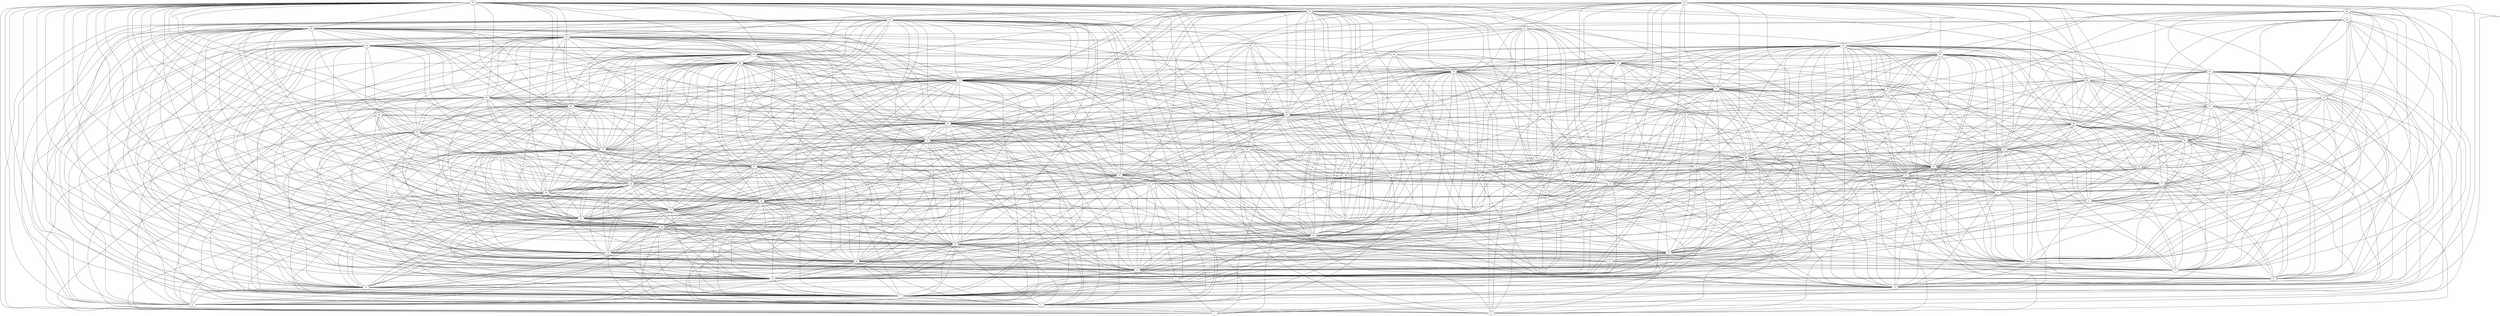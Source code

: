 digraph "sensornet-topology" {
label = "";
rankdir="BT";"0"->"7" [arrowhead = "both"] 
"0"->"10" [arrowhead = "both"] 
"0"->"12" [arrowhead = "both"] 
"0"->"18" [arrowhead = "both"] 
"0"->"19" [arrowhead = "both"] 
"0"->"23" [arrowhead = "both"] 
"0"->"30" [arrowhead = "both"] 
"0"->"34" [arrowhead = "both"] 
"0"->"35" [arrowhead = "both"] 
"0"->"36" [arrowhead = "both"] 
"0"->"44" [arrowhead = "both"] 
"0"->"47" [arrowhead = "both"] 
"0"->"57" [arrowhead = "both"] 
"0"->"60" [arrowhead = "both"] 
"0"->"62" [arrowhead = "both"] 
"0"->"68" [arrowhead = "both"] 
"0"->"69" [arrowhead = "both"] 
"0"->"73" [arrowhead = "both"] 
"0"->"80" [arrowhead = "both"] 
"0"->"84" [arrowhead = "both"] 
"0"->"85" [arrowhead = "both"] 
"0"->"86" [arrowhead = "both"] 
"0"->"94" [arrowhead = "both"] 
"0"->"97" [arrowhead = "both"] 
"1"->"3" [arrowhead = "both"] 
"1"->"5" [arrowhead = "both"] 
"1"->"6" [arrowhead = "both"] 
"1"->"26" [arrowhead = "both"] 
"1"->"40" [arrowhead = "both"] 
"1"->"44" [arrowhead = "both"] 
"1"->"53" [arrowhead = "both"] 
"1"->"55" [arrowhead = "both"] 
"1"->"56" [arrowhead = "both"] 
"1"->"70" [arrowhead = "both"] 
"1"->"90" [arrowhead = "both"] 
"1"->"94" [arrowhead = "both"] 
"1"->"97" [arrowhead = "both"] 
"2"->"22" [arrowhead = "both"] 
"2"->"31" [arrowhead = "both"] 
"2"->"32" [arrowhead = "both"] 
"2"->"40" [arrowhead = "both"] 
"2"->"69" [arrowhead = "both"] 
"2"->"72" [arrowhead = "both"] 
"2"->"78" [arrowhead = "both"] 
"2"->"90" [arrowhead = "both"] 
"3"->"13" [arrowhead = "both"] 
"3"->"21" [arrowhead = "both"] 
"3"->"40" [arrowhead = "both"] 
"3"->"51" [arrowhead = "both"] 
"3"->"74" [arrowhead = "both"] 
"3"->"81" [arrowhead = "both"] 
"3"->"84" [arrowhead = "both"] 
"3"->"90" [arrowhead = "both"] 
"4"->"5" [arrowhead = "both"] 
"4"->"27" [arrowhead = "both"] 
"4"->"28" [arrowhead = "both"] 
"4"->"29" [arrowhead = "both"] 
"4"->"42" [arrowhead = "both"] 
"4"->"43" [arrowhead = "both"] 
"4"->"47" [arrowhead = "both"] 
"4"->"55" [arrowhead = "both"] 
"4"->"58" [arrowhead = "both"] 
"4"->"60" [arrowhead = "both"] 
"4"->"76" [arrowhead = "both"] 
"4"->"77" [arrowhead = "both"] 
"4"->"78" [arrowhead = "both"] 
"4"->"79" [arrowhead = "both"] 
"4"->"93" [arrowhead = "both"] 
"4"->"97" [arrowhead = "both"] 
"5"->"7" [arrowhead = "both"] 
"5"->"12" [arrowhead = "both"] 
"5"->"18" [arrowhead = "both"] 
"5"->"19" [arrowhead = "both"] 
"5"->"23" [arrowhead = "both"] 
"5"->"30" [arrowhead = "both"] 
"5"->"31" [arrowhead = "both"] 
"5"->"34" [arrowhead = "both"] 
"5"->"35" [arrowhead = "both"] 
"5"->"36" [arrowhead = "both"] 
"5"->"44" [arrowhead = "both"] 
"5"->"45" [arrowhead = "both"] 
"5"->"47" [arrowhead = "both"] 
"5"->"51" [arrowhead = "both"] 
"5"->"54" [arrowhead = "both"] 
"5"->"57" [arrowhead = "both"] 
"5"->"62" [arrowhead = "both"] 
"5"->"68" [arrowhead = "both"] 
"5"->"73" [arrowhead = "both"] 
"5"->"75" [arrowhead = "both"] 
"5"->"80" [arrowhead = "both"] 
"5"->"81" [arrowhead = "both"] 
"5"->"84" [arrowhead = "both"] 
"5"->"85" [arrowhead = "both"] 
"5"->"86" [arrowhead = "both"] 
"5"->"87" [arrowhead = "both"] 
"5"->"94" [arrowhead = "both"] 
"5"->"95" [arrowhead = "both"] 
"5"->"97" [arrowhead = "both"] 
"6"->"8" [arrowhead = "both"] 
"6"->"9" [arrowhead = "both"] 
"6"->"13" [arrowhead = "both"] 
"6"->"16" [arrowhead = "both"] 
"6"->"17" [arrowhead = "both"] 
"6"->"21" [arrowhead = "both"] 
"6"->"23" [arrowhead = "both"] 
"6"->"24" [arrowhead = "both"] 
"6"->"32" [arrowhead = "both"] 
"6"->"33" [arrowhead = "both"] 
"6"->"37" [arrowhead = "both"] 
"6"->"41" [arrowhead = "both"] 
"6"->"43" [arrowhead = "both"] 
"6"->"49" [arrowhead = "both"] 
"6"->"51" [arrowhead = "both"] 
"6"->"53" [arrowhead = "both"] 
"6"->"58" [arrowhead = "both"] 
"6"->"59" [arrowhead = "both"] 
"6"->"61" [arrowhead = "both"] 
"6"->"63" [arrowhead = "both"] 
"6"->"66" [arrowhead = "both"] 
"6"->"67" [arrowhead = "both"] 
"6"->"71" [arrowhead = "both"] 
"6"->"74" [arrowhead = "both"] 
"6"->"82" [arrowhead = "both"] 
"6"->"83" [arrowhead = "both"] 
"6"->"87" [arrowhead = "both"] 
"6"->"91" [arrowhead = "both"] 
"6"->"93" [arrowhead = "both"] 
"6"->"99" [arrowhead = "both"] 
"7"->"10" [arrowhead = "both"] 
"7"->"12" [arrowhead = "both"] 
"7"->"13" [arrowhead = "both"] 
"7"->"18" [arrowhead = "both"] 
"7"->"19" [arrowhead = "both"] 
"7"->"21" [arrowhead = "both"] 
"7"->"23" [arrowhead = "both"] 
"7"->"24" [arrowhead = "both"] 
"7"->"30" [arrowhead = "both"] 
"7"->"31" [arrowhead = "both"] 
"7"->"33" [arrowhead = "both"] 
"7"->"34" [arrowhead = "both"] 
"7"->"35" [arrowhead = "both"] 
"7"->"36" [arrowhead = "both"] 
"7"->"44" [arrowhead = "both"] 
"7"->"45" [arrowhead = "both"] 
"7"->"47" [arrowhead = "both"] 
"7"->"49" [arrowhead = "both"] 
"7"->"53" [arrowhead = "both"] 
"7"->"55" [arrowhead = "both"] 
"7"->"60" [arrowhead = "both"] 
"7"->"62" [arrowhead = "both"] 
"7"->"63" [arrowhead = "both"] 
"7"->"64" [arrowhead = "both"] 
"7"->"67" [arrowhead = "both"] 
"7"->"68" [arrowhead = "both"] 
"7"->"69" [arrowhead = "both"] 
"7"->"71" [arrowhead = "both"] 
"7"->"73" [arrowhead = "both"] 
"7"->"74" [arrowhead = "both"] 
"7"->"80" [arrowhead = "both"] 
"7"->"81" [arrowhead = "both"] 
"7"->"83" [arrowhead = "both"] 
"7"->"84" [arrowhead = "both"] 
"7"->"85" [arrowhead = "both"] 
"7"->"86" [arrowhead = "both"] 
"7"->"94" [arrowhead = "both"] 
"7"->"95" [arrowhead = "both"] 
"7"->"96" [arrowhead = "both"] 
"7"->"97" [arrowhead = "both"] 
"7"->"99" [arrowhead = "both"] 
"8"->"9" [arrowhead = "both"] 
"8"->"16" [arrowhead = "both"] 
"8"->"17" [arrowhead = "both"] 
"8"->"18" [arrowhead = "both"] 
"8"->"20" [arrowhead = "both"] 
"8"->"32" [arrowhead = "both"] 
"8"->"37" [arrowhead = "both"] 
"8"->"43" [arrowhead = "both"] 
"8"->"46" [arrowhead = "both"] 
"8"->"48" [arrowhead = "both"] 
"8"->"56" [arrowhead = "both"] 
"8"->"59" [arrowhead = "both"] 
"8"->"66" [arrowhead = "both"] 
"8"->"67" [arrowhead = "both"] 
"8"->"70" [arrowhead = "both"] 
"8"->"72" [arrowhead = "both"] 
"8"->"81" [arrowhead = "both"] 
"8"->"82" [arrowhead = "both"] 
"8"->"87" [arrowhead = "both"] 
"8"->"93" [arrowhead = "both"] 
"8"->"96" [arrowhead = "both"] 
"8"->"98" [arrowhead = "both"] 
"9"->"14" [arrowhead = "both"] 
"9"->"16" [arrowhead = "both"] 
"9"->"17" [arrowhead = "both"] 
"9"->"20" [arrowhead = "both"] 
"9"->"23" [arrowhead = "both"] 
"9"->"28" [arrowhead = "both"] 
"9"->"32" [arrowhead = "both"] 
"9"->"37" [arrowhead = "both"] 
"9"->"43" [arrowhead = "both"] 
"9"->"46" [arrowhead = "both"] 
"9"->"48" [arrowhead = "both"] 
"9"->"56" [arrowhead = "both"] 
"9"->"58" [arrowhead = "both"] 
"9"->"60" [arrowhead = "both"] 
"9"->"64" [arrowhead = "both"] 
"9"->"66" [arrowhead = "both"] 
"9"->"67" [arrowhead = "both"] 
"9"->"70" [arrowhead = "both"] 
"9"->"82" [arrowhead = "both"] 
"9"->"87" [arrowhead = "both"] 
"9"->"93" [arrowhead = "both"] 
"9"->"96" [arrowhead = "both"] 
"9"->"97" [arrowhead = "both"] 
"9"->"98" [arrowhead = "both"] 
"10"->"12" [arrowhead = "both"] 
"10"->"18" [arrowhead = "both"] 
"10"->"19" [arrowhead = "both"] 
"10"->"23" [arrowhead = "both"] 
"10"->"30" [arrowhead = "both"] 
"10"->"31" [arrowhead = "both"] 
"10"->"34" [arrowhead = "both"] 
"10"->"35" [arrowhead = "both"] 
"10"->"36" [arrowhead = "both"] 
"10"->"44" [arrowhead = "both"] 
"10"->"47" [arrowhead = "both"] 
"10"->"57" [arrowhead = "both"] 
"10"->"62" [arrowhead = "both"] 
"10"->"68" [arrowhead = "both"] 
"10"->"69" [arrowhead = "both"] 
"10"->"73" [arrowhead = "both"] 
"10"->"80" [arrowhead = "both"] 
"10"->"81" [arrowhead = "both"] 
"10"->"84" [arrowhead = "both"] 
"10"->"85" [arrowhead = "both"] 
"10"->"86" [arrowhead = "both"] 
"10"->"94" [arrowhead = "both"] 
"10"->"96" [arrowhead = "both"] 
"10"->"97" [arrowhead = "both"] 
"11"->"18" [arrowhead = "both"] 
"11"->"27" [arrowhead = "both"] 
"11"->"38" [arrowhead = "both"] 
"11"->"77" [arrowhead = "both"] 
"11"->"80" [arrowhead = "both"] 
"11"->"88" [arrowhead = "both"] 
"11"->"91" [arrowhead = "both"] 
"12"->"13" [arrowhead = "both"] 
"12"->"14" [arrowhead = "both"] 
"12"->"18" [arrowhead = "both"] 
"12"->"19" [arrowhead = "both"] 
"12"->"21" [arrowhead = "both"] 
"12"->"23" [arrowhead = "both"] 
"12"->"24" [arrowhead = "both"] 
"12"->"30" [arrowhead = "both"] 
"12"->"31" [arrowhead = "both"] 
"12"->"33" [arrowhead = "both"] 
"12"->"34" [arrowhead = "both"] 
"12"->"35" [arrowhead = "both"] 
"12"->"36" [arrowhead = "both"] 
"12"->"40" [arrowhead = "both"] 
"12"->"44" [arrowhead = "both"] 
"12"->"45" [arrowhead = "both"] 
"12"->"47" [arrowhead = "both"] 
"12"->"49" [arrowhead = "both"] 
"12"->"55" [arrowhead = "both"] 
"12"->"57" [arrowhead = "both"] 
"12"->"60" [arrowhead = "both"] 
"12"->"63" [arrowhead = "both"] 
"12"->"64" [arrowhead = "both"] 
"12"->"68" [arrowhead = "both"] 
"12"->"69" [arrowhead = "both"] 
"12"->"71" [arrowhead = "both"] 
"12"->"73" [arrowhead = "both"] 
"12"->"74" [arrowhead = "both"] 
"12"->"80" [arrowhead = "both"] 
"12"->"81" [arrowhead = "both"] 
"12"->"83" [arrowhead = "both"] 
"12"->"84" [arrowhead = "both"] 
"12"->"85" [arrowhead = "both"] 
"12"->"86" [arrowhead = "both"] 
"12"->"93" [arrowhead = "both"] 
"12"->"94" [arrowhead = "both"] 
"12"->"95" [arrowhead = "both"] 
"12"->"97" [arrowhead = "both"] 
"12"->"99" [arrowhead = "both"] 
"13"->"17" [arrowhead = "both"] 
"13"->"18" [arrowhead = "both"] 
"13"->"21" [arrowhead = "both"] 
"13"->"23" [arrowhead = "both"] 
"13"->"24" [arrowhead = "both"] 
"13"->"30" [arrowhead = "both"] 
"13"->"33" [arrowhead = "both"] 
"13"->"34" [arrowhead = "both"] 
"13"->"35" [arrowhead = "both"] 
"13"->"36" [arrowhead = "both"] 
"13"->"41" [arrowhead = "both"] 
"13"->"43" [arrowhead = "both"] 
"13"->"44" [arrowhead = "both"] 
"13"->"45" [arrowhead = "both"] 
"13"->"47" [arrowhead = "both"] 
"13"->"49" [arrowhead = "both"] 
"13"->"56" [arrowhead = "both"] 
"13"->"57" [arrowhead = "both"] 
"13"->"62" [arrowhead = "both"] 
"13"->"68" [arrowhead = "both"] 
"13"->"71" [arrowhead = "both"] 
"13"->"73" [arrowhead = "both"] 
"13"->"74" [arrowhead = "both"] 
"13"->"80" [arrowhead = "both"] 
"13"->"83" [arrowhead = "both"] 
"13"->"84" [arrowhead = "both"] 
"13"->"85" [arrowhead = "both"] 
"13"->"86" [arrowhead = "both"] 
"13"->"91" [arrowhead = "both"] 
"13"->"93" [arrowhead = "both"] 
"13"->"94" [arrowhead = "both"] 
"13"->"95" [arrowhead = "both"] 
"13"->"97" [arrowhead = "both"] 
"13"->"98" [arrowhead = "both"] 
"13"->"99" [arrowhead = "both"] 
"14"->"21" [arrowhead = "both"] 
"14"->"35" [arrowhead = "both"] 
"14"->"37" [arrowhead = "both"] 
"14"->"59" [arrowhead = "both"] 
"14"->"62" [arrowhead = "both"] 
"14"->"85" [arrowhead = "both"] 
"14"->"87" [arrowhead = "both"] 
"14"->"94" [arrowhead = "both"] 
"15"->"28" [arrowhead = "both"] 
"15"->"29" [arrowhead = "both"] 
"15"->"35" [arrowhead = "both"] 
"15"->"42" [arrowhead = "both"] 
"15"->"62" [arrowhead = "both"] 
"15"->"78" [arrowhead = "both"] 
"15"->"91" [arrowhead = "both"] 
"15"->"92" [arrowhead = "both"] 
"16"->"17" [arrowhead = "both"] 
"16"->"20" [arrowhead = "both"] 
"16"->"21" [arrowhead = "both"] 
"16"->"32" [arrowhead = "both"] 
"16"->"35" [arrowhead = "both"] 
"16"->"37" [arrowhead = "both"] 
"16"->"41" [arrowhead = "both"] 
"16"->"42" [arrowhead = "both"] 
"16"->"43" [arrowhead = "both"] 
"16"->"47" [arrowhead = "both"] 
"16"->"49" [arrowhead = "both"] 
"16"->"56" [arrowhead = "both"] 
"16"->"58" [arrowhead = "both"] 
"16"->"59" [arrowhead = "both"] 
"16"->"67" [arrowhead = "both"] 
"16"->"70" [arrowhead = "both"] 
"16"->"71" [arrowhead = "both"] 
"16"->"82" [arrowhead = "both"] 
"16"->"87" [arrowhead = "both"] 
"16"->"91" [arrowhead = "both"] 
"16"->"93" [arrowhead = "both"] 
"16"->"99" [arrowhead = "both"] 
"17"->"20" [arrowhead = "both"] 
"17"->"32" [arrowhead = "both"] 
"17"->"37" [arrowhead = "both"] 
"17"->"41" [arrowhead = "both"] 
"17"->"43" [arrowhead = "both"] 
"17"->"56" [arrowhead = "both"] 
"17"->"58" [arrowhead = "both"] 
"17"->"59" [arrowhead = "both"] 
"17"->"63" [arrowhead = "both"] 
"17"->"66" [arrowhead = "both"] 
"17"->"70" [arrowhead = "both"] 
"17"->"82" [arrowhead = "both"] 
"17"->"87" [arrowhead = "both"] 
"17"->"91" [arrowhead = "both"] 
"17"->"93" [arrowhead = "both"] 
"18"->"19" [arrowhead = "both"] 
"18"->"21" [arrowhead = "both"] 
"18"->"23" [arrowhead = "both"] 
"18"->"24" [arrowhead = "both"] 
"18"->"30" [arrowhead = "both"] 
"18"->"31" [arrowhead = "both"] 
"18"->"34" [arrowhead = "both"] 
"18"->"35" [arrowhead = "both"] 
"18"->"36" [arrowhead = "both"] 
"18"->"44" [arrowhead = "both"] 
"18"->"45" [arrowhead = "both"] 
"18"->"46" [arrowhead = "both"] 
"18"->"47" [arrowhead = "both"] 
"18"->"55" [arrowhead = "both"] 
"18"->"57" [arrowhead = "both"] 
"18"->"58" [arrowhead = "both"] 
"18"->"60" [arrowhead = "both"] 
"18"->"62" [arrowhead = "both"] 
"18"->"63" [arrowhead = "both"] 
"18"->"69" [arrowhead = "both"] 
"18"->"73" [arrowhead = "both"] 
"18"->"74" [arrowhead = "both"] 
"18"->"80" [arrowhead = "both"] 
"18"->"81" [arrowhead = "both"] 
"18"->"84" [arrowhead = "both"] 
"18"->"85" [arrowhead = "both"] 
"18"->"86" [arrowhead = "both"] 
"18"->"94" [arrowhead = "both"] 
"18"->"95" [arrowhead = "both"] 
"18"->"97" [arrowhead = "both"] 
"19"->"20" [arrowhead = "both"] 
"19"->"23" [arrowhead = "both"] 
"19"->"29" [arrowhead = "both"] 
"19"->"30" [arrowhead = "both"] 
"19"->"34" [arrowhead = "both"] 
"19"->"35" [arrowhead = "both"] 
"19"->"36" [arrowhead = "both"] 
"19"->"44" [arrowhead = "both"] 
"19"->"47" [arrowhead = "both"] 
"19"->"55" [arrowhead = "both"] 
"19"->"57" [arrowhead = "both"] 
"19"->"60" [arrowhead = "both"] 
"19"->"62" [arrowhead = "both"] 
"19"->"68" [arrowhead = "both"] 
"19"->"73" [arrowhead = "both"] 
"19"->"78" [arrowhead = "both"] 
"19"->"79" [arrowhead = "both"] 
"19"->"80" [arrowhead = "both"] 
"19"->"84" [arrowhead = "both"] 
"19"->"85" [arrowhead = "both"] 
"19"->"86" [arrowhead = "both"] 
"19"->"94" [arrowhead = "both"] 
"19"->"97" [arrowhead = "both"] 
"20"->"37" [arrowhead = "both"] 
"20"->"46" [arrowhead = "both"] 
"20"->"48" [arrowhead = "both"] 
"20"->"58" [arrowhead = "both"] 
"20"->"59" [arrowhead = "both"] 
"20"->"66" [arrowhead = "both"] 
"20"->"67" [arrowhead = "both"] 
"20"->"80" [arrowhead = "both"] 
"20"->"87" [arrowhead = "both"] 
"20"->"95" [arrowhead = "both"] 
"20"->"96" [arrowhead = "both"] 
"20"->"98" [arrowhead = "both"] 
"21"->"23" [arrowhead = "both"] 
"21"->"24" [arrowhead = "both"] 
"21"->"32" [arrowhead = "both"] 
"21"->"33" [arrowhead = "both"] 
"21"->"41" [arrowhead = "both"] 
"21"->"43" [arrowhead = "both"] 
"21"->"45" [arrowhead = "both"] 
"21"->"48" [arrowhead = "both"] 
"21"->"49" [arrowhead = "both"] 
"21"->"53" [arrowhead = "both"] 
"21"->"56" [arrowhead = "both"] 
"21"->"57" [arrowhead = "both"] 
"21"->"62" [arrowhead = "both"] 
"21"->"63" [arrowhead = "both"] 
"21"->"66" [arrowhead = "both"] 
"21"->"73" [arrowhead = "both"] 
"21"->"74" [arrowhead = "both"] 
"21"->"80" [arrowhead = "both"] 
"21"->"82" [arrowhead = "both"] 
"21"->"83" [arrowhead = "both"] 
"21"->"91" [arrowhead = "both"] 
"21"->"93" [arrowhead = "both"] 
"21"->"95" [arrowhead = "both"] 
"21"->"99" [arrowhead = "both"] 
"22"->"32" [arrowhead = "both"] 
"22"->"40" [arrowhead = "both"] 
"22"->"47" [arrowhead = "both"] 
"22"->"52" [arrowhead = "both"] 
"22"->"78" [arrowhead = "both"] 
"22"->"90" [arrowhead = "both"] 
"23"->"24" [arrowhead = "both"] 
"23"->"30" [arrowhead = "both"] 
"23"->"31" [arrowhead = "both"] 
"23"->"33" [arrowhead = "both"] 
"23"->"34" [arrowhead = "both"] 
"23"->"35" [arrowhead = "both"] 
"23"->"36" [arrowhead = "both"] 
"23"->"44" [arrowhead = "both"] 
"23"->"45" [arrowhead = "both"] 
"23"->"47" [arrowhead = "both"] 
"23"->"49" [arrowhead = "both"] 
"23"->"55" [arrowhead = "both"] 
"23"->"56" [arrowhead = "both"] 
"23"->"57" [arrowhead = "both"] 
"23"->"59" [arrowhead = "both"] 
"23"->"60" [arrowhead = "both"] 
"23"->"62" [arrowhead = "both"] 
"23"->"63" [arrowhead = "both"] 
"23"->"68" [arrowhead = "both"] 
"23"->"69" [arrowhead = "both"] 
"23"->"71" [arrowhead = "both"] 
"23"->"74" [arrowhead = "both"] 
"23"->"79" [arrowhead = "both"] 
"23"->"80" [arrowhead = "both"] 
"23"->"81" [arrowhead = "both"] 
"23"->"83" [arrowhead = "both"] 
"23"->"84" [arrowhead = "both"] 
"23"->"85" [arrowhead = "both"] 
"23"->"86" [arrowhead = "both"] 
"23"->"94" [arrowhead = "both"] 
"23"->"95" [arrowhead = "both"] 
"23"->"97" [arrowhead = "both"] 
"23"->"99" [arrowhead = "both"] 
"24"->"30" [arrowhead = "both"] 
"24"->"33" [arrowhead = "both"] 
"24"->"34" [arrowhead = "both"] 
"24"->"41" [arrowhead = "both"] 
"24"->"43" [arrowhead = "both"] 
"24"->"45" [arrowhead = "both"] 
"24"->"47" [arrowhead = "both"] 
"24"->"49" [arrowhead = "both"] 
"24"->"50" [arrowhead = "both"] 
"24"->"56" [arrowhead = "both"] 
"24"->"57" [arrowhead = "both"] 
"24"->"62" [arrowhead = "both"] 
"24"->"63" [arrowhead = "both"] 
"24"->"68" [arrowhead = "both"] 
"24"->"71" [arrowhead = "both"] 
"24"->"73" [arrowhead = "both"] 
"24"->"76" [arrowhead = "both"] 
"24"->"80" [arrowhead = "both"] 
"24"->"83" [arrowhead = "both"] 
"24"->"84" [arrowhead = "both"] 
"24"->"91" [arrowhead = "both"] 
"24"->"93" [arrowhead = "both"] 
"24"->"95" [arrowhead = "both"] 
"24"->"97" [arrowhead = "both"] 
"24"->"99" [arrowhead = "both"] 
"25"->"26" [arrowhead = "both"] 
"25"->"28" [arrowhead = "both"] 
"25"->"39" [arrowhead = "both"] 
"25"->"43" [arrowhead = "both"] 
"25"->"76" [arrowhead = "both"] 
"25"->"89" [arrowhead = "both"] 
"25"->"95" [arrowhead = "both"] 
"26"->"35" [arrowhead = "both"] 
"26"->"39" [arrowhead = "both"] 
"26"->"51" [arrowhead = "both"] 
"26"->"52" [arrowhead = "both"] 
"26"->"75" [arrowhead = "both"] 
"26"->"89" [arrowhead = "both"] 
"27"->"38" [arrowhead = "both"] 
"27"->"42" [arrowhead = "both"] 
"27"->"46" [arrowhead = "both"] 
"27"->"54" [arrowhead = "both"] 
"27"->"61" [arrowhead = "both"] 
"27"->"88" [arrowhead = "both"] 
"28"->"42" [arrowhead = "both"] 
"28"->"54" [arrowhead = "both"] 
"28"->"63" [arrowhead = "both"] 
"28"->"65" [arrowhead = "both"] 
"28"->"78" [arrowhead = "both"] 
"28"->"92" [arrowhead = "both"] 
"29"->"42" [arrowhead = "both"] 
"29"->"43" [arrowhead = "both"] 
"29"->"46" [arrowhead = "both"] 
"29"->"48" [arrowhead = "both"] 
"29"->"54" [arrowhead = "both"] 
"29"->"65" [arrowhead = "both"] 
"29"->"69" [arrowhead = "both"] 
"29"->"73" [arrowhead = "both"] 
"29"->"92" [arrowhead = "both"] 
"29"->"93" [arrowhead = "both"] 
"29"->"96" [arrowhead = "both"] 
"30"->"31" [arrowhead = "both"] 
"30"->"34" [arrowhead = "both"] 
"30"->"35" [arrowhead = "both"] 
"30"->"36" [arrowhead = "both"] 
"30"->"44" [arrowhead = "both"] 
"30"->"45" [arrowhead = "both"] 
"30"->"47" [arrowhead = "both"] 
"30"->"55" [arrowhead = "both"] 
"30"->"57" [arrowhead = "both"] 
"30"->"60" [arrowhead = "both"] 
"30"->"61" [arrowhead = "both"] 
"30"->"62" [arrowhead = "both"] 
"30"->"63" [arrowhead = "both"] 
"30"->"68" [arrowhead = "both"] 
"30"->"69" [arrowhead = "both"] 
"30"->"73" [arrowhead = "both"] 
"30"->"74" [arrowhead = "both"] 
"30"->"81" [arrowhead = "both"] 
"30"->"84" [arrowhead = "both"] 
"30"->"85" [arrowhead = "both"] 
"30"->"86" [arrowhead = "both"] 
"30"->"94" [arrowhead = "both"] 
"30"->"95" [arrowhead = "both"] 
"30"->"97" [arrowhead = "both"] 
"31"->"34" [arrowhead = "both"] 
"31"->"35" [arrowhead = "both"] 
"31"->"36" [arrowhead = "both"] 
"31"->"44" [arrowhead = "both"] 
"31"->"45" [arrowhead = "both"] 
"31"->"46" [arrowhead = "both"] 
"31"->"47" [arrowhead = "both"] 
"31"->"52" [arrowhead = "both"] 
"31"->"55" [arrowhead = "both"] 
"31"->"57" [arrowhead = "both"] 
"31"->"60" [arrowhead = "both"] 
"31"->"62" [arrowhead = "both"] 
"31"->"68" [arrowhead = "both"] 
"31"->"73" [arrowhead = "both"] 
"31"->"80" [arrowhead = "both"] 
"31"->"84" [arrowhead = "both"] 
"31"->"85" [arrowhead = "both"] 
"31"->"86" [arrowhead = "both"] 
"31"->"89" [arrowhead = "both"] 
"31"->"94" [arrowhead = "both"] 
"31"->"95" [arrowhead = "both"] 
"31"->"97" [arrowhead = "both"] 
"32"->"37" [arrowhead = "both"] 
"32"->"41" [arrowhead = "both"] 
"32"->"43" [arrowhead = "both"] 
"32"->"49" [arrowhead = "both"] 
"32"->"56" [arrowhead = "both"] 
"32"->"57" [arrowhead = "both"] 
"32"->"58" [arrowhead = "both"] 
"32"->"59" [arrowhead = "both"] 
"32"->"66" [arrowhead = "both"] 
"32"->"67" [arrowhead = "both"] 
"32"->"71" [arrowhead = "both"] 
"32"->"77" [arrowhead = "both"] 
"32"->"87" [arrowhead = "both"] 
"32"->"91" [arrowhead = "both"] 
"32"->"93" [arrowhead = "both"] 
"32"->"99" [arrowhead = "both"] 
"33"->"41" [arrowhead = "both"] 
"33"->"42" [arrowhead = "both"] 
"33"->"43" [arrowhead = "both"] 
"33"->"45" [arrowhead = "both"] 
"33"->"49" [arrowhead = "both"] 
"33"->"56" [arrowhead = "both"] 
"33"->"57" [arrowhead = "both"] 
"33"->"62" [arrowhead = "both"] 
"33"->"63" [arrowhead = "both"] 
"33"->"64" [arrowhead = "both"] 
"33"->"71" [arrowhead = "both"] 
"33"->"73" [arrowhead = "both"] 
"33"->"74" [arrowhead = "both"] 
"33"->"91" [arrowhead = "both"] 
"33"->"93" [arrowhead = "both"] 
"33"->"95" [arrowhead = "both"] 
"33"->"99" [arrowhead = "both"] 
"34"->"35" [arrowhead = "both"] 
"34"->"36" [arrowhead = "both"] 
"34"->"44" [arrowhead = "both"] 
"34"->"47" [arrowhead = "both"] 
"34"->"55" [arrowhead = "both"] 
"34"->"57" [arrowhead = "both"] 
"34"->"60" [arrowhead = "both"] 
"34"->"62" [arrowhead = "both"] 
"34"->"63" [arrowhead = "both"] 
"34"->"68" [arrowhead = "both"] 
"34"->"69" [arrowhead = "both"] 
"34"->"70" [arrowhead = "both"] 
"34"->"73" [arrowhead = "both"] 
"34"->"74" [arrowhead = "both"] 
"34"->"80" [arrowhead = "both"] 
"34"->"81" [arrowhead = "both"] 
"34"->"85" [arrowhead = "both"] 
"34"->"86" [arrowhead = "both"] 
"34"->"89" [arrowhead = "both"] 
"34"->"90" [arrowhead = "both"] 
"34"->"94" [arrowhead = "both"] 
"34"->"97" [arrowhead = "both"] 
"35"->"36" [arrowhead = "both"] 
"35"->"39" [arrowhead = "both"] 
"35"->"42" [arrowhead = "both"] 
"35"->"44" [arrowhead = "both"] 
"35"->"47" [arrowhead = "both"] 
"35"->"55" [arrowhead = "both"] 
"35"->"57" [arrowhead = "both"] 
"35"->"60" [arrowhead = "both"] 
"35"->"62" [arrowhead = "both"] 
"35"->"63" [arrowhead = "both"] 
"35"->"64" [arrowhead = "both"] 
"35"->"68" [arrowhead = "both"] 
"35"->"69" [arrowhead = "both"] 
"35"->"72" [arrowhead = "both"] 
"35"->"73" [arrowhead = "both"] 
"35"->"80" [arrowhead = "both"] 
"35"->"81" [arrowhead = "both"] 
"35"->"84" [arrowhead = "both"] 
"35"->"86" [arrowhead = "both"] 
"35"->"94" [arrowhead = "both"] 
"35"->"97" [arrowhead = "both"] 
"35"->"99" [arrowhead = "both"] 
"36"->"44" [arrowhead = "both"] 
"36"->"47" [arrowhead = "both"] 
"36"->"55" [arrowhead = "both"] 
"36"->"57" [arrowhead = "both"] 
"36"->"60" [arrowhead = "both"] 
"36"->"62" [arrowhead = "both"] 
"36"->"63" [arrowhead = "both"] 
"36"->"68" [arrowhead = "both"] 
"36"->"69" [arrowhead = "both"] 
"36"->"73" [arrowhead = "both"] 
"36"->"80" [arrowhead = "both"] 
"36"->"81" [arrowhead = "both"] 
"36"->"84" [arrowhead = "both"] 
"36"->"85" [arrowhead = "both"] 
"36"->"94" [arrowhead = "both"] 
"36"->"97" [arrowhead = "both"] 
"37"->"41" [arrowhead = "both"] 
"37"->"43" [arrowhead = "both"] 
"37"->"48" [arrowhead = "both"] 
"37"->"56" [arrowhead = "both"] 
"37"->"58" [arrowhead = "both"] 
"37"->"59" [arrowhead = "both"] 
"37"->"64" [arrowhead = "both"] 
"37"->"65" [arrowhead = "both"] 
"37"->"66" [arrowhead = "both"] 
"37"->"67" [arrowhead = "both"] 
"37"->"70" [arrowhead = "both"] 
"37"->"82" [arrowhead = "both"] 
"37"->"83" [arrowhead = "both"] 
"37"->"91" [arrowhead = "both"] 
"37"->"93" [arrowhead = "both"] 
"37"->"98" [arrowhead = "both"] 
"38"->"39" [arrowhead = "both"] 
"38"->"46" [arrowhead = "both"] 
"38"->"56" [arrowhead = "both"] 
"38"->"61" [arrowhead = "both"] 
"38"->"77" [arrowhead = "both"] 
"39"->"42" [arrowhead = "both"] 
"39"->"75" [arrowhead = "both"] 
"39"->"76" [arrowhead = "both"] 
"39"->"88" [arrowhead = "both"] 
"39"->"92" [arrowhead = "both"] 
"40"->"51" [arrowhead = "both"] 
"40"->"52" [arrowhead = "both"] 
"40"->"53" [arrowhead = "both"] 
"40"->"62" [arrowhead = "both"] 
"40"->"72" [arrowhead = "both"] 
"40"->"75" [arrowhead = "both"] 
"40"->"79" [arrowhead = "both"] 
"41"->"43" [arrowhead = "both"] 
"41"->"49" [arrowhead = "both"] 
"41"->"56" [arrowhead = "both"] 
"41"->"63" [arrowhead = "both"] 
"41"->"66" [arrowhead = "both"] 
"41"->"67" [arrowhead = "both"] 
"41"->"71" [arrowhead = "both"] 
"41"->"74" [arrowhead = "both"] 
"41"->"82" [arrowhead = "both"] 
"41"->"83" [arrowhead = "both"] 
"41"->"87" [arrowhead = "both"] 
"41"->"92" [arrowhead = "both"] 
"41"->"93" [arrowhead = "both"] 
"41"->"99" [arrowhead = "both"] 
"42"->"54" [arrowhead = "both"] 
"42"->"65" [arrowhead = "both"] 
"42"->"74" [arrowhead = "both"] 
"42"->"77" [arrowhead = "both"] 
"42"->"78" [arrowhead = "both"] 
"42"->"79" [arrowhead = "both"] 
"42"->"83" [arrowhead = "both"] 
"42"->"85" [arrowhead = "both"] 
"42"->"93" [arrowhead = "both"] 
"43"->"49" [arrowhead = "both"] 
"43"->"54" [arrowhead = "both"] 
"43"->"56" [arrowhead = "both"] 
"43"->"58" [arrowhead = "both"] 
"43"->"59" [arrowhead = "both"] 
"43"->"63" [arrowhead = "both"] 
"43"->"66" [arrowhead = "both"] 
"43"->"67" [arrowhead = "both"] 
"43"->"68" [arrowhead = "both"] 
"43"->"71" [arrowhead = "both"] 
"43"->"74" [arrowhead = "both"] 
"43"->"75" [arrowhead = "both"] 
"43"->"79" [arrowhead = "both"] 
"43"->"82" [arrowhead = "both"] 
"43"->"83" [arrowhead = "both"] 
"43"->"87" [arrowhead = "both"] 
"43"->"91" [arrowhead = "both"] 
"43"->"99" [arrowhead = "both"] 
"44"->"45" [arrowhead = "both"] 
"44"->"47" [arrowhead = "both"] 
"44"->"51" [arrowhead = "both"] 
"44"->"55" [arrowhead = "both"] 
"44"->"57" [arrowhead = "both"] 
"44"->"60" [arrowhead = "both"] 
"44"->"62" [arrowhead = "both"] 
"44"->"63" [arrowhead = "both"] 
"44"->"68" [arrowhead = "both"] 
"44"->"69" [arrowhead = "both"] 
"44"->"73" [arrowhead = "both"] 
"44"->"77" [arrowhead = "both"] 
"44"->"80" [arrowhead = "both"] 
"44"->"81" [arrowhead = "both"] 
"44"->"84" [arrowhead = "both"] 
"44"->"85" [arrowhead = "both"] 
"44"->"86" [arrowhead = "both"] 
"44"->"95" [arrowhead = "both"] 
"44"->"97" [arrowhead = "both"] 
"45"->"46" [arrowhead = "both"] 
"45"->"47" [arrowhead = "both"] 
"45"->"49" [arrowhead = "both"] 
"45"->"55" [arrowhead = "both"] 
"45"->"57" [arrowhead = "both"] 
"45"->"62" [arrowhead = "both"] 
"45"->"63" [arrowhead = "both"] 
"45"->"68" [arrowhead = "both"] 
"45"->"71" [arrowhead = "both"] 
"45"->"73" [arrowhead = "both"] 
"45"->"74" [arrowhead = "both"] 
"45"->"80" [arrowhead = "both"] 
"45"->"81" [arrowhead = "both"] 
"45"->"83" [arrowhead = "both"] 
"45"->"93" [arrowhead = "both"] 
"45"->"94" [arrowhead = "both"] 
"45"->"97" [arrowhead = "both"] 
"45"->"99" [arrowhead = "both"] 
"46"->"48" [arrowhead = "both"] 
"46"->"58" [arrowhead = "both"] 
"46"->"59" [arrowhead = "both"] 
"46"->"66" [arrowhead = "both"] 
"46"->"70" [arrowhead = "both"] 
"46"->"79" [arrowhead = "both"] 
"46"->"81" [arrowhead = "both"] 
"46"->"98" [arrowhead = "both"] 
"47"->"54" [arrowhead = "both"] 
"47"->"55" [arrowhead = "both"] 
"47"->"57" [arrowhead = "both"] 
"47"->"60" [arrowhead = "both"] 
"47"->"62" [arrowhead = "both"] 
"47"->"63" [arrowhead = "both"] 
"47"->"66" [arrowhead = "both"] 
"47"->"68" [arrowhead = "both"] 
"47"->"69" [arrowhead = "both"] 
"47"->"72" [arrowhead = "both"] 
"47"->"73" [arrowhead = "both"] 
"47"->"74" [arrowhead = "both"] 
"47"->"80" [arrowhead = "both"] 
"47"->"81" [arrowhead = "both"] 
"47"->"84" [arrowhead = "both"] 
"47"->"85" [arrowhead = "both"] 
"47"->"86" [arrowhead = "both"] 
"47"->"94" [arrowhead = "both"] 
"47"->"95" [arrowhead = "both"] 
"48"->"58" [arrowhead = "both"] 
"48"->"59" [arrowhead = "both"] 
"48"->"70" [arrowhead = "both"] 
"48"->"71" [arrowhead = "both"] 
"48"->"79" [arrowhead = "both"] 
"48"->"87" [arrowhead = "both"] 
"48"->"96" [arrowhead = "both"] 
"49"->"56" [arrowhead = "both"] 
"49"->"57" [arrowhead = "both"] 
"49"->"58" [arrowhead = "both"] 
"49"->"62" [arrowhead = "both"] 
"49"->"63" [arrowhead = "both"] 
"49"->"66" [arrowhead = "both"] 
"49"->"71" [arrowhead = "both"] 
"49"->"73" [arrowhead = "both"] 
"49"->"74" [arrowhead = "both"] 
"49"->"82" [arrowhead = "both"] 
"49"->"83" [arrowhead = "both"] 
"49"->"91" [arrowhead = "both"] 
"49"->"93" [arrowhead = "both"] 
"49"->"95" [arrowhead = "both"] 
"50"->"82" [arrowhead = "both"] 
"51"->"53" [arrowhead = "both"] 
"51"->"55" [arrowhead = "both"] 
"51"->"56" [arrowhead = "both"] 
"51"->"66" [arrowhead = "both"] 
"51"->"76" [arrowhead = "both"] 
"51"->"90" [arrowhead = "both"] 
"51"->"91" [arrowhead = "both"] 
"51"->"94" [arrowhead = "both"] 
"52"->"66" [arrowhead = "both"] 
"52"->"72" [arrowhead = "both"] 
"52"->"81" [arrowhead = "both"] 
"52"->"90" [arrowhead = "both"] 
"53"->"54" [arrowhead = "both"] 
"53"->"71" [arrowhead = "both"] 
"53"->"90" [arrowhead = "both"] 
"53"->"98" [arrowhead = "both"] 
"54"->"55" [arrowhead = "both"] 
"54"->"58" [arrowhead = "both"] 
"54"->"77" [arrowhead = "both"] 
"54"->"78" [arrowhead = "both"] 
"54"->"79" [arrowhead = "both"] 
"54"->"92" [arrowhead = "both"] 
"54"->"93" [arrowhead = "both"] 
"54"->"97" [arrowhead = "both"] 
"55"->"57" [arrowhead = "both"] 
"55"->"62" [arrowhead = "both"] 
"55"->"68" [arrowhead = "both"] 
"55"->"69" [arrowhead = "both"] 
"55"->"71" [arrowhead = "both"] 
"55"->"73" [arrowhead = "both"] 
"55"->"80" [arrowhead = "both"] 
"55"->"81" [arrowhead = "both"] 
"55"->"84" [arrowhead = "both"] 
"55"->"85" [arrowhead = "both"] 
"55"->"86" [arrowhead = "both"] 
"55"->"94" [arrowhead = "both"] 
"55"->"95" [arrowhead = "both"] 
"55"->"97" [arrowhead = "both"] 
"56"->"58" [arrowhead = "both"] 
"56"->"59" [arrowhead = "both"] 
"56"->"63" [arrowhead = "both"] 
"56"->"66" [arrowhead = "both"] 
"56"->"67" [arrowhead = "both"] 
"56"->"71" [arrowhead = "both"] 
"56"->"73" [arrowhead = "both"] 
"56"->"74" [arrowhead = "both"] 
"56"->"82" [arrowhead = "both"] 
"56"->"83" [arrowhead = "both"] 
"56"->"87" [arrowhead = "both"] 
"56"->"91" [arrowhead = "both"] 
"56"->"93" [arrowhead = "both"] 
"56"->"99" [arrowhead = "both"] 
"57"->"60" [arrowhead = "both"] 
"57"->"62" [arrowhead = "both"] 
"57"->"63" [arrowhead = "both"] 
"57"->"68" [arrowhead = "both"] 
"57"->"69" [arrowhead = "both"] 
"57"->"71" [arrowhead = "both"] 
"57"->"73" [arrowhead = "both"] 
"57"->"74" [arrowhead = "both"] 
"57"->"80" [arrowhead = "both"] 
"57"->"81" [arrowhead = "both"] 
"57"->"83" [arrowhead = "both"] 
"57"->"84" [arrowhead = "both"] 
"57"->"85" [arrowhead = "both"] 
"57"->"86" [arrowhead = "both"] 
"57"->"93" [arrowhead = "both"] 
"57"->"94" [arrowhead = "both"] 
"57"->"95" [arrowhead = "both"] 
"57"->"97" [arrowhead = "both"] 
"57"->"99" [arrowhead = "both"] 
"58"->"59" [arrowhead = "both"] 
"58"->"66" [arrowhead = "both"] 
"58"->"67" [arrowhead = "both"] 
"58"->"68" [arrowhead = "both"] 
"58"->"70" [arrowhead = "both"] 
"58"->"81" [arrowhead = "both"] 
"58"->"82" [arrowhead = "both"] 
"58"->"87" [arrowhead = "both"] 
"58"->"93" [arrowhead = "both"] 
"58"->"96" [arrowhead = "both"] 
"58"->"98" [arrowhead = "both"] 
"59"->"64" [arrowhead = "both"] 
"59"->"66" [arrowhead = "both"] 
"59"->"67" [arrowhead = "both"] 
"59"->"70" [arrowhead = "both"] 
"59"->"73" [arrowhead = "both"] 
"59"->"82" [arrowhead = "both"] 
"59"->"87" [arrowhead = "both"] 
"59"->"93" [arrowhead = "both"] 
"59"->"96" [arrowhead = "both"] 
"59"->"97" [arrowhead = "both"] 
"59"->"98" [arrowhead = "both"] 
"60"->"62" [arrowhead = "both"] 
"60"->"68" [arrowhead = "both"] 
"60"->"69" [arrowhead = "both"] 
"60"->"73" [arrowhead = "both"] 
"60"->"80" [arrowhead = "both"] 
"60"->"81" [arrowhead = "both"] 
"60"->"84" [arrowhead = "both"] 
"60"->"85" [arrowhead = "both"] 
"60"->"86" [arrowhead = "both"] 
"60"->"92" [arrowhead = "both"] 
"60"->"94" [arrowhead = "both"] 
"60"->"97" [arrowhead = "both"] 
"61"->"70" [arrowhead = "both"] 
"61"->"77" [arrowhead = "both"] 
"61"->"88" [arrowhead = "both"] 
"62"->"63" [arrowhead = "both"] 
"62"->"64" [arrowhead = "both"] 
"62"->"68" [arrowhead = "both"] 
"62"->"69" [arrowhead = "both"] 
"62"->"71" [arrowhead = "both"] 
"62"->"73" [arrowhead = "both"] 
"62"->"74" [arrowhead = "both"] 
"62"->"80" [arrowhead = "both"] 
"62"->"81" [arrowhead = "both"] 
"62"->"83" [arrowhead = "both"] 
"62"->"84" [arrowhead = "both"] 
"62"->"85" [arrowhead = "both"] 
"62"->"86" [arrowhead = "both"] 
"62"->"90" [arrowhead = "both"] 
"62"->"94" [arrowhead = "both"] 
"62"->"95" [arrowhead = "both"] 
"62"->"97" [arrowhead = "both"] 
"62"->"99" [arrowhead = "both"] 
"63"->"67" [arrowhead = "both"] 
"63"->"68" [arrowhead = "both"] 
"63"->"71" [arrowhead = "both"] 
"63"->"73" [arrowhead = "both"] 
"63"->"74" [arrowhead = "both"] 
"63"->"80" [arrowhead = "both"] 
"63"->"83" [arrowhead = "both"] 
"63"->"84" [arrowhead = "both"] 
"63"->"85" [arrowhead = "both"] 
"63"->"86" [arrowhead = "both"] 
"63"->"91" [arrowhead = "both"] 
"63"->"93" [arrowhead = "both"] 
"63"->"94" [arrowhead = "both"] 
"63"->"95" [arrowhead = "both"] 
"63"->"97" [arrowhead = "both"] 
"63"->"99" [arrowhead = "both"] 
"64"->"85" [arrowhead = "both"] 
"64"->"87" [arrowhead = "both"] 
"65"->"78" [arrowhead = "both"] 
"65"->"79" [arrowhead = "both"] 
"65"->"92" [arrowhead = "both"] 
"66"->"67" [arrowhead = "both"] 
"66"->"70" [arrowhead = "both"] 
"66"->"71" [arrowhead = "both"] 
"66"->"82" [arrowhead = "both"] 
"66"->"87" [arrowhead = "both"] 
"66"->"91" [arrowhead = "both"] 
"66"->"93" [arrowhead = "both"] 
"66"->"97" [arrowhead = "both"] 
"66"->"99" [arrowhead = "both"] 
"67"->"70" [arrowhead = "both"] 
"67"->"82" [arrowhead = "both"] 
"67"->"87" [arrowhead = "both"] 
"67"->"91" [arrowhead = "both"] 
"67"->"93" [arrowhead = "both"] 
"68"->"69" [arrowhead = "both"] 
"68"->"73" [arrowhead = "both"] 
"68"->"74" [arrowhead = "both"] 
"68"->"80" [arrowhead = "both"] 
"68"->"81" [arrowhead = "both"] 
"68"->"84" [arrowhead = "both"] 
"68"->"85" [arrowhead = "both"] 
"68"->"86" [arrowhead = "both"] 
"68"->"94" [arrowhead = "both"] 
"68"->"95" [arrowhead = "both"] 
"68"->"97" [arrowhead = "both"] 
"69"->"71" [arrowhead = "both"] 
"69"->"73" [arrowhead = "both"] 
"69"->"79" [arrowhead = "both"] 
"69"->"80" [arrowhead = "both"] 
"69"->"84" [arrowhead = "both"] 
"69"->"85" [arrowhead = "both"] 
"69"->"86" [arrowhead = "both"] 
"69"->"94" [arrowhead = "both"] 
"69"->"97" [arrowhead = "both"] 
"70"->"87" [arrowhead = "both"] 
"70"->"96" [arrowhead = "both"] 
"70"->"98" [arrowhead = "both"] 
"71"->"73" [arrowhead = "both"] 
"71"->"74" [arrowhead = "both"] 
"71"->"82" [arrowhead = "both"] 
"71"->"83" [arrowhead = "both"] 
"71"->"91" [arrowhead = "both"] 
"71"->"93" [arrowhead = "both"] 
"71"->"95" [arrowhead = "both"] 
"71"->"98" [arrowhead = "both"] 
"71"->"99" [arrowhead = "both"] 
"72"->"90" [arrowhead = "both"] 
"72"->"97" [arrowhead = "both"] 
"72"->"98" [arrowhead = "both"] 
"73"->"74" [arrowhead = "both"] 
"73"->"80" [arrowhead = "both"] 
"73"->"81" [arrowhead = "both"] 
"73"->"83" [arrowhead = "both"] 
"73"->"84" [arrowhead = "both"] 
"73"->"85" [arrowhead = "both"] 
"73"->"86" [arrowhead = "both"] 
"73"->"88" [arrowhead = "both"] 
"73"->"94" [arrowhead = "both"] 
"73"->"95" [arrowhead = "both"] 
"73"->"97" [arrowhead = "both"] 
"73"->"99" [arrowhead = "both"] 
"74"->"80" [arrowhead = "both"] 
"74"->"83" [arrowhead = "both"] 
"74"->"84" [arrowhead = "both"] 
"74"->"91" [arrowhead = "both"] 
"74"->"93" [arrowhead = "both"] 
"74"->"95" [arrowhead = "both"] 
"74"->"97" [arrowhead = "both"] 
"74"->"99" [arrowhead = "both"] 
"75"->"76" [arrowhead = "both"] 
"75"->"89" [arrowhead = "both"] 
"75"->"93" [arrowhead = "both"] 
"76"->"89" [arrowhead = "both"] 
"77"->"82" [arrowhead = "both"] 
"77"->"88" [arrowhead = "both"] 
"77"->"92" [arrowhead = "both"] 
"78"->"90" [arrowhead = "both"] 
"78"->"92" [arrowhead = "both"] 
"79"->"91" [arrowhead = "both"] 
"79"->"92" [arrowhead = "both"] 
"79"->"93" [arrowhead = "both"] 
"79"->"96" [arrowhead = "both"] 
"79"->"98" [arrowhead = "both"] 
"80"->"81" [arrowhead = "both"] 
"80"->"84" [arrowhead = "both"] 
"80"->"85" [arrowhead = "both"] 
"80"->"86" [arrowhead = "both"] 
"80"->"94" [arrowhead = "both"] 
"80"->"95" [arrowhead = "both"] 
"80"->"97" [arrowhead = "both"] 
"81"->"84" [arrowhead = "both"] 
"81"->"85" [arrowhead = "both"] 
"81"->"86" [arrowhead = "both"] 
"81"->"94" [arrowhead = "both"] 
"81"->"95" [arrowhead = "both"] 
"81"->"96" [arrowhead = "both"] 
"81"->"97" [arrowhead = "both"] 
"82"->"87" [arrowhead = "both"] 
"82"->"91" [arrowhead = "both"] 
"82"->"93" [arrowhead = "both"] 
"82"->"99" [arrowhead = "both"] 
"83"->"88" [arrowhead = "both"] 
"83"->"91" [arrowhead = "both"] 
"83"->"92" [arrowhead = "both"] 
"83"->"93" [arrowhead = "both"] 
"83"->"95" [arrowhead = "both"] 
"83"->"99" [arrowhead = "both"] 
"84"->"85" [arrowhead = "both"] 
"84"->"86" [arrowhead = "both"] 
"84"->"94" [arrowhead = "both"] 
"84"->"97" [arrowhead = "both"] 
"85"->"86" [arrowhead = "both"] 
"85"->"92" [arrowhead = "both"] 
"85"->"94" [arrowhead = "both"] 
"85"->"97" [arrowhead = "both"] 
"86"->"94" [arrowhead = "both"] 
"86"->"96" [arrowhead = "both"] 
"86"->"97" [arrowhead = "both"] 
"87"->"91" [arrowhead = "both"] 
"87"->"93" [arrowhead = "both"] 
"87"->"98" [arrowhead = "both"] 
"88"->"89" [arrowhead = "both"] 
"91"->"93" [arrowhead = "both"] 
"91"->"99" [arrowhead = "both"] 
"93"->"99" [arrowhead = "both"] 
"94"->"95" [arrowhead = "both"] 
"94"->"97" [arrowhead = "both"] 
"95"->"97" [arrowhead = "both"] 
"95"->"99" [arrowhead = "both"] 
"96"->"98" [arrowhead = "both"] 
}